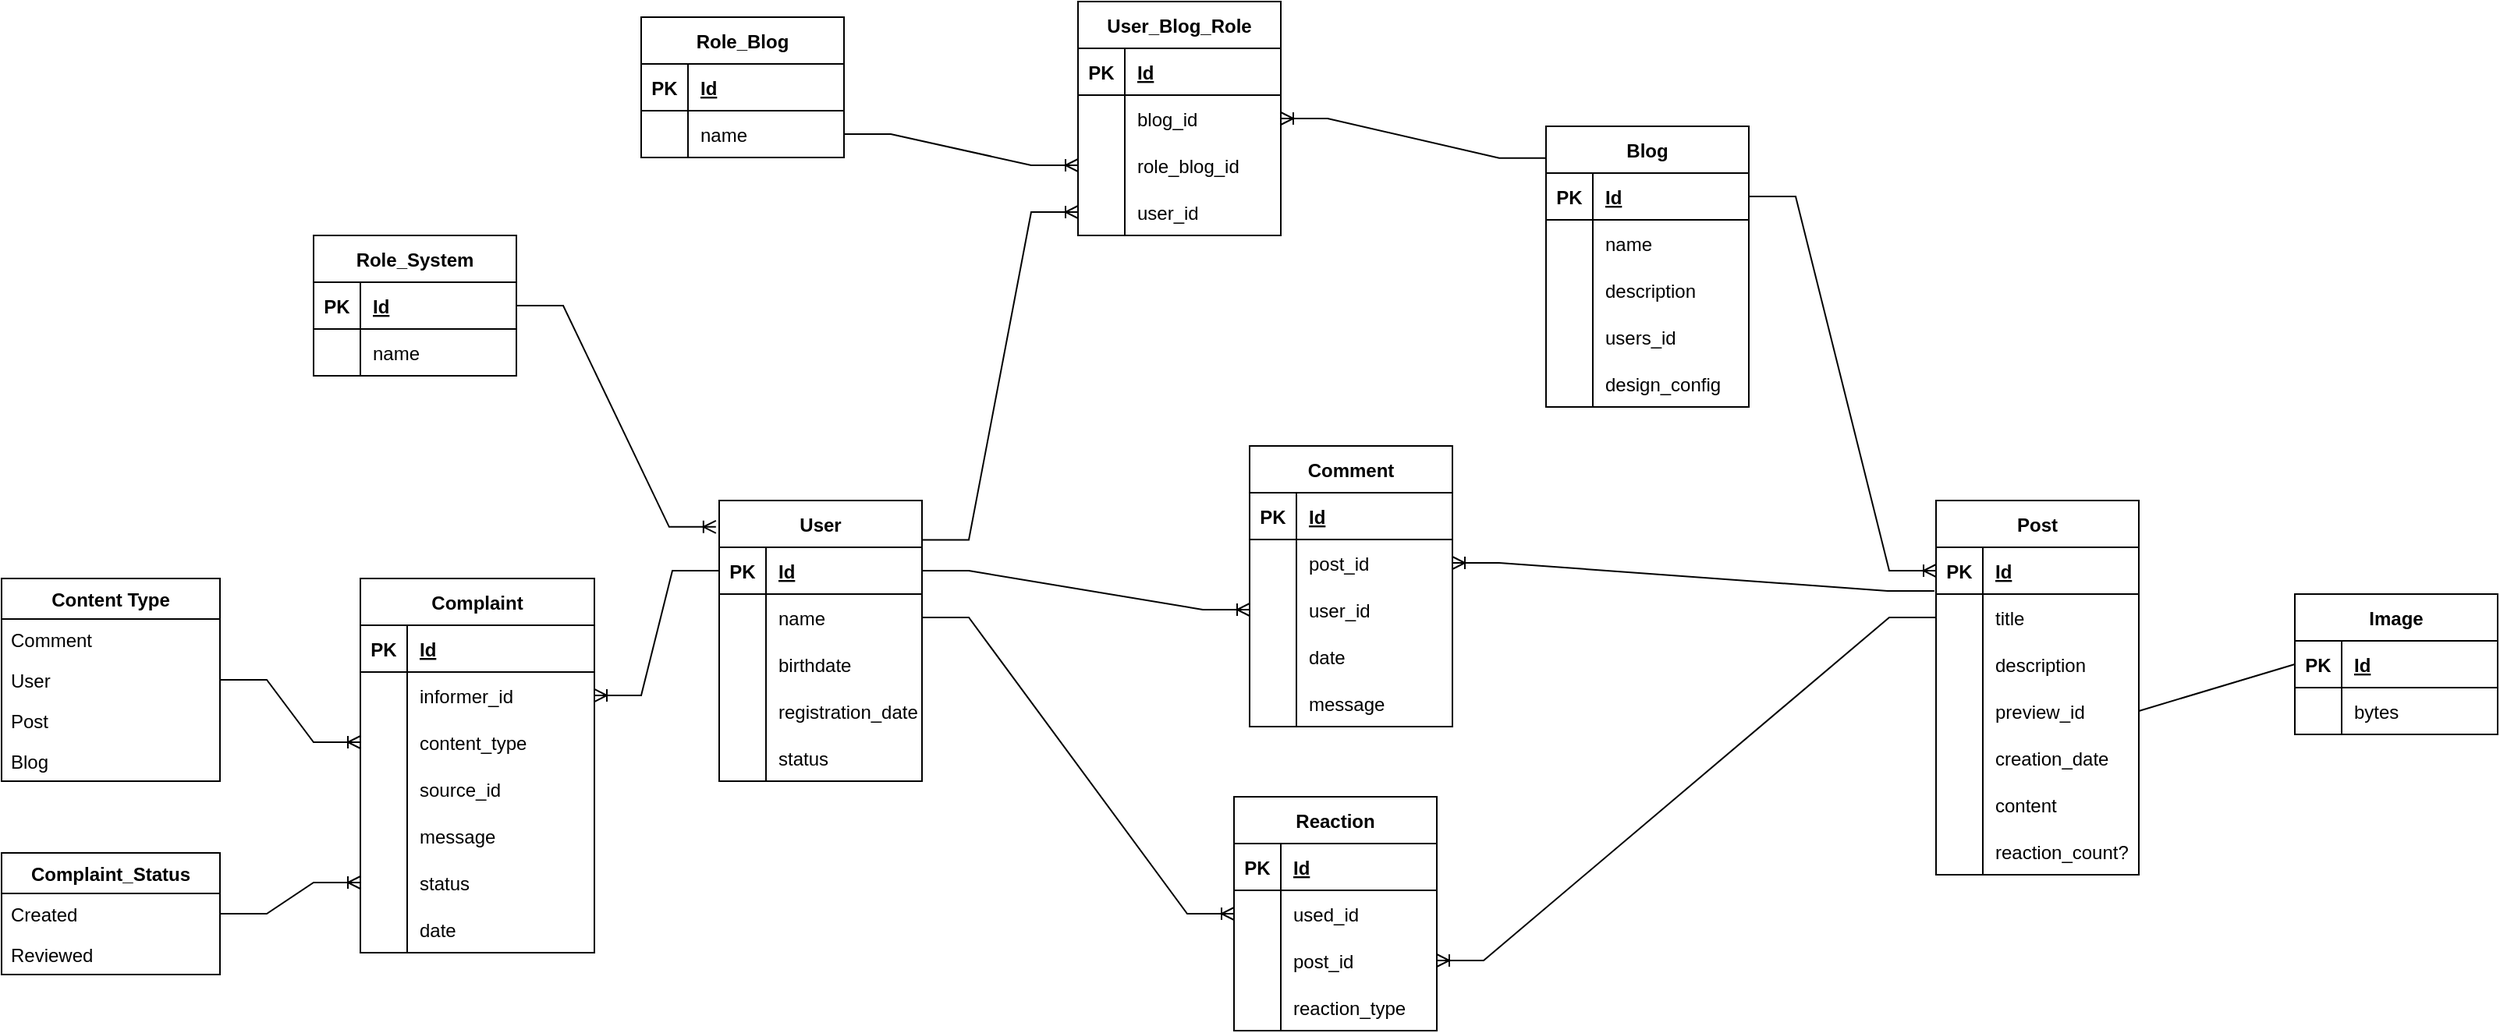 <mxfile version="20.2.3" type="device"><diagram id="PBSx3bcxq0DeOiHldtA-" name="Страница 1"><mxGraphModel dx="3761" dy="865" grid="1" gridSize="10" guides="1" tooltips="1" connect="1" arrows="1" fold="1" page="1" pageScale="1" pageWidth="2339" pageHeight="3300" math="0" shadow="0"><root><mxCell id="0"/><mxCell id="1" parent="0"/><mxCell id="nn2U3XurJmsr7Hf-Hc3l-1" value="User" style="shape=table;startSize=30;container=1;collapsible=1;childLayout=tableLayout;fixedRows=1;rowLines=0;fontStyle=1;align=center;resizeLast=1;" parent="1" vertex="1"><mxGeometry x="-1800" y="1090" width="130" height="180" as="geometry"/></mxCell><mxCell id="nn2U3XurJmsr7Hf-Hc3l-2" value="" style="shape=tableRow;horizontal=0;startSize=0;swimlaneHead=0;swimlaneBody=0;fillColor=none;collapsible=0;dropTarget=0;points=[[0,0.5],[1,0.5]];portConstraint=eastwest;top=0;left=0;right=0;bottom=1;" parent="nn2U3XurJmsr7Hf-Hc3l-1" vertex="1"><mxGeometry y="30" width="130" height="30" as="geometry"/></mxCell><mxCell id="nn2U3XurJmsr7Hf-Hc3l-3" value="PK" style="shape=partialRectangle;connectable=0;fillColor=none;top=0;left=0;bottom=0;right=0;fontStyle=1;overflow=hidden;" parent="nn2U3XurJmsr7Hf-Hc3l-2" vertex="1"><mxGeometry width="30" height="30" as="geometry"><mxRectangle width="30" height="30" as="alternateBounds"/></mxGeometry></mxCell><mxCell id="nn2U3XurJmsr7Hf-Hc3l-4" value="Id" style="shape=partialRectangle;connectable=0;fillColor=none;top=0;left=0;bottom=0;right=0;align=left;spacingLeft=6;fontStyle=5;overflow=hidden;" parent="nn2U3XurJmsr7Hf-Hc3l-2" vertex="1"><mxGeometry x="30" width="100" height="30" as="geometry"><mxRectangle width="100" height="30" as="alternateBounds"/></mxGeometry></mxCell><mxCell id="nn2U3XurJmsr7Hf-Hc3l-5" value="" style="shape=tableRow;horizontal=0;startSize=0;swimlaneHead=0;swimlaneBody=0;fillColor=none;collapsible=0;dropTarget=0;points=[[0,0.5],[1,0.5]];portConstraint=eastwest;top=0;left=0;right=0;bottom=0;" parent="nn2U3XurJmsr7Hf-Hc3l-1" vertex="1"><mxGeometry y="60" width="130" height="30" as="geometry"/></mxCell><mxCell id="nn2U3XurJmsr7Hf-Hc3l-6" value="" style="shape=partialRectangle;connectable=0;fillColor=none;top=0;left=0;bottom=0;right=0;editable=1;overflow=hidden;" parent="nn2U3XurJmsr7Hf-Hc3l-5" vertex="1"><mxGeometry width="30" height="30" as="geometry"><mxRectangle width="30" height="30" as="alternateBounds"/></mxGeometry></mxCell><mxCell id="nn2U3XurJmsr7Hf-Hc3l-7" value="name" style="shape=partialRectangle;connectable=0;fillColor=none;top=0;left=0;bottom=0;right=0;align=left;spacingLeft=6;overflow=hidden;" parent="nn2U3XurJmsr7Hf-Hc3l-5" vertex="1"><mxGeometry x="30" width="100" height="30" as="geometry"><mxRectangle width="100" height="30" as="alternateBounds"/></mxGeometry></mxCell><mxCell id="nn2U3XurJmsr7Hf-Hc3l-8" value="" style="shape=tableRow;horizontal=0;startSize=0;swimlaneHead=0;swimlaneBody=0;fillColor=none;collapsible=0;dropTarget=0;points=[[0,0.5],[1,0.5]];portConstraint=eastwest;top=0;left=0;right=0;bottom=0;" parent="nn2U3XurJmsr7Hf-Hc3l-1" vertex="1"><mxGeometry y="90" width="130" height="30" as="geometry"/></mxCell><mxCell id="nn2U3XurJmsr7Hf-Hc3l-9" value="" style="shape=partialRectangle;connectable=0;fillColor=none;top=0;left=0;bottom=0;right=0;editable=1;overflow=hidden;" parent="nn2U3XurJmsr7Hf-Hc3l-8" vertex="1"><mxGeometry width="30" height="30" as="geometry"><mxRectangle width="30" height="30" as="alternateBounds"/></mxGeometry></mxCell><mxCell id="nn2U3XurJmsr7Hf-Hc3l-10" value="birthdate" style="shape=partialRectangle;connectable=0;fillColor=none;top=0;left=0;bottom=0;right=0;align=left;spacingLeft=6;overflow=hidden;" parent="nn2U3XurJmsr7Hf-Hc3l-8" vertex="1"><mxGeometry x="30" width="100" height="30" as="geometry"><mxRectangle width="100" height="30" as="alternateBounds"/></mxGeometry></mxCell><mxCell id="nn2U3XurJmsr7Hf-Hc3l-11" value="" style="shape=tableRow;horizontal=0;startSize=0;swimlaneHead=0;swimlaneBody=0;fillColor=none;collapsible=0;dropTarget=0;points=[[0,0.5],[1,0.5]];portConstraint=eastwest;top=0;left=0;right=0;bottom=0;" parent="nn2U3XurJmsr7Hf-Hc3l-1" vertex="1"><mxGeometry y="120" width="130" height="30" as="geometry"/></mxCell><mxCell id="nn2U3XurJmsr7Hf-Hc3l-12" value="" style="shape=partialRectangle;connectable=0;fillColor=none;top=0;left=0;bottom=0;right=0;editable=1;overflow=hidden;" parent="nn2U3XurJmsr7Hf-Hc3l-11" vertex="1"><mxGeometry width="30" height="30" as="geometry"><mxRectangle width="30" height="30" as="alternateBounds"/></mxGeometry></mxCell><mxCell id="nn2U3XurJmsr7Hf-Hc3l-13" value="registration_date" style="shape=partialRectangle;connectable=0;fillColor=none;top=0;left=0;bottom=0;right=0;align=left;spacingLeft=6;overflow=hidden;" parent="nn2U3XurJmsr7Hf-Hc3l-11" vertex="1"><mxGeometry x="30" width="100" height="30" as="geometry"><mxRectangle width="100" height="30" as="alternateBounds"/></mxGeometry></mxCell><mxCell id="UlnTRuN-BM0P3e7jo_ki-1" value="" style="shape=tableRow;horizontal=0;startSize=0;swimlaneHead=0;swimlaneBody=0;fillColor=none;collapsible=0;dropTarget=0;points=[[0,0.5],[1,0.5]];portConstraint=eastwest;top=0;left=0;right=0;bottom=0;" vertex="1" parent="nn2U3XurJmsr7Hf-Hc3l-1"><mxGeometry y="150" width="130" height="30" as="geometry"/></mxCell><mxCell id="UlnTRuN-BM0P3e7jo_ki-2" value="" style="shape=partialRectangle;connectable=0;fillColor=none;top=0;left=0;bottom=0;right=0;editable=1;overflow=hidden;" vertex="1" parent="UlnTRuN-BM0P3e7jo_ki-1"><mxGeometry width="30" height="30" as="geometry"><mxRectangle width="30" height="30" as="alternateBounds"/></mxGeometry></mxCell><mxCell id="UlnTRuN-BM0P3e7jo_ki-3" value="status" style="shape=partialRectangle;connectable=0;fillColor=none;top=0;left=0;bottom=0;right=0;align=left;spacingLeft=6;overflow=hidden;" vertex="1" parent="UlnTRuN-BM0P3e7jo_ki-1"><mxGeometry x="30" width="100" height="30" as="geometry"><mxRectangle width="100" height="30" as="alternateBounds"/></mxGeometry></mxCell><mxCell id="nn2U3XurJmsr7Hf-Hc3l-14" value="Blog" style="shape=table;startSize=30;container=1;collapsible=1;childLayout=tableLayout;fixedRows=1;rowLines=0;fontStyle=1;align=center;resizeLast=1;" parent="1" vertex="1"><mxGeometry x="-1270" y="850" width="130" height="180" as="geometry"/></mxCell><mxCell id="nn2U3XurJmsr7Hf-Hc3l-15" value="" style="shape=tableRow;horizontal=0;startSize=0;swimlaneHead=0;swimlaneBody=0;fillColor=none;collapsible=0;dropTarget=0;points=[[0,0.5],[1,0.5]];portConstraint=eastwest;top=0;left=0;right=0;bottom=1;" parent="nn2U3XurJmsr7Hf-Hc3l-14" vertex="1"><mxGeometry y="30" width="130" height="30" as="geometry"/></mxCell><mxCell id="nn2U3XurJmsr7Hf-Hc3l-16" value="PK" style="shape=partialRectangle;connectable=0;fillColor=none;top=0;left=0;bottom=0;right=0;fontStyle=1;overflow=hidden;" parent="nn2U3XurJmsr7Hf-Hc3l-15" vertex="1"><mxGeometry width="30" height="30" as="geometry"><mxRectangle width="30" height="30" as="alternateBounds"/></mxGeometry></mxCell><mxCell id="nn2U3XurJmsr7Hf-Hc3l-17" value="Id" style="shape=partialRectangle;connectable=0;fillColor=none;top=0;left=0;bottom=0;right=0;align=left;spacingLeft=6;fontStyle=5;overflow=hidden;" parent="nn2U3XurJmsr7Hf-Hc3l-15" vertex="1"><mxGeometry x="30" width="100" height="30" as="geometry"><mxRectangle width="100" height="30" as="alternateBounds"/></mxGeometry></mxCell><mxCell id="nn2U3XurJmsr7Hf-Hc3l-18" value="" style="shape=tableRow;horizontal=0;startSize=0;swimlaneHead=0;swimlaneBody=0;fillColor=none;collapsible=0;dropTarget=0;points=[[0,0.5],[1,0.5]];portConstraint=eastwest;top=0;left=0;right=0;bottom=0;" parent="nn2U3XurJmsr7Hf-Hc3l-14" vertex="1"><mxGeometry y="60" width="130" height="30" as="geometry"/></mxCell><mxCell id="nn2U3XurJmsr7Hf-Hc3l-19" value="" style="shape=partialRectangle;connectable=0;fillColor=none;top=0;left=0;bottom=0;right=0;editable=1;overflow=hidden;" parent="nn2U3XurJmsr7Hf-Hc3l-18" vertex="1"><mxGeometry width="30" height="30" as="geometry"><mxRectangle width="30" height="30" as="alternateBounds"/></mxGeometry></mxCell><mxCell id="nn2U3XurJmsr7Hf-Hc3l-20" value="name" style="shape=partialRectangle;connectable=0;fillColor=none;top=0;left=0;bottom=0;right=0;align=left;spacingLeft=6;overflow=hidden;" parent="nn2U3XurJmsr7Hf-Hc3l-18" vertex="1"><mxGeometry x="30" width="100" height="30" as="geometry"><mxRectangle width="100" height="30" as="alternateBounds"/></mxGeometry></mxCell><mxCell id="UlnTRuN-BM0P3e7jo_ki-4" value="" style="shape=tableRow;horizontal=0;startSize=0;swimlaneHead=0;swimlaneBody=0;fillColor=none;collapsible=0;dropTarget=0;points=[[0,0.5],[1,0.5]];portConstraint=eastwest;top=0;left=0;right=0;bottom=0;" vertex="1" parent="nn2U3XurJmsr7Hf-Hc3l-14"><mxGeometry y="90" width="130" height="30" as="geometry"/></mxCell><mxCell id="UlnTRuN-BM0P3e7jo_ki-5" value="" style="shape=partialRectangle;connectable=0;fillColor=none;top=0;left=0;bottom=0;right=0;editable=1;overflow=hidden;" vertex="1" parent="UlnTRuN-BM0P3e7jo_ki-4"><mxGeometry width="30" height="30" as="geometry"><mxRectangle width="30" height="30" as="alternateBounds"/></mxGeometry></mxCell><mxCell id="UlnTRuN-BM0P3e7jo_ki-6" value="description" style="shape=partialRectangle;connectable=0;fillColor=none;top=0;left=0;bottom=0;right=0;align=left;spacingLeft=6;overflow=hidden;" vertex="1" parent="UlnTRuN-BM0P3e7jo_ki-4"><mxGeometry x="30" width="100" height="30" as="geometry"><mxRectangle width="100" height="30" as="alternateBounds"/></mxGeometry></mxCell><mxCell id="nn2U3XurJmsr7Hf-Hc3l-21" value="" style="shape=tableRow;horizontal=0;startSize=0;swimlaneHead=0;swimlaneBody=0;fillColor=none;collapsible=0;dropTarget=0;points=[[0,0.5],[1,0.5]];portConstraint=eastwest;top=0;left=0;right=0;bottom=0;" parent="nn2U3XurJmsr7Hf-Hc3l-14" vertex="1"><mxGeometry y="120" width="130" height="30" as="geometry"/></mxCell><mxCell id="nn2U3XurJmsr7Hf-Hc3l-22" value="" style="shape=partialRectangle;connectable=0;fillColor=none;top=0;left=0;bottom=0;right=0;editable=1;overflow=hidden;" parent="nn2U3XurJmsr7Hf-Hc3l-21" vertex="1"><mxGeometry width="30" height="30" as="geometry"><mxRectangle width="30" height="30" as="alternateBounds"/></mxGeometry></mxCell><mxCell id="nn2U3XurJmsr7Hf-Hc3l-23" value="users_id" style="shape=partialRectangle;connectable=0;fillColor=none;top=0;left=0;bottom=0;right=0;align=left;spacingLeft=6;overflow=hidden;" parent="nn2U3XurJmsr7Hf-Hc3l-21" vertex="1"><mxGeometry x="30" width="100" height="30" as="geometry"><mxRectangle width="100" height="30" as="alternateBounds"/></mxGeometry></mxCell><mxCell id="I1wc-CpFUtYkTvnZinC4-42" value="" style="shape=tableRow;horizontal=0;startSize=0;swimlaneHead=0;swimlaneBody=0;fillColor=none;collapsible=0;dropTarget=0;points=[[0,0.5],[1,0.5]];portConstraint=eastwest;top=0;left=0;right=0;bottom=0;" parent="nn2U3XurJmsr7Hf-Hc3l-14" vertex="1"><mxGeometry y="150" width="130" height="30" as="geometry"/></mxCell><mxCell id="I1wc-CpFUtYkTvnZinC4-43" value="" style="shape=partialRectangle;connectable=0;fillColor=none;top=0;left=0;bottom=0;right=0;editable=1;overflow=hidden;" parent="I1wc-CpFUtYkTvnZinC4-42" vertex="1"><mxGeometry width="30" height="30" as="geometry"><mxRectangle width="30" height="30" as="alternateBounds"/></mxGeometry></mxCell><mxCell id="I1wc-CpFUtYkTvnZinC4-44" value="design_config" style="shape=partialRectangle;connectable=0;fillColor=none;top=0;left=0;bottom=0;right=0;align=left;spacingLeft=6;overflow=hidden;" parent="I1wc-CpFUtYkTvnZinC4-42" vertex="1"><mxGeometry x="30" width="100" height="30" as="geometry"><mxRectangle width="100" height="30" as="alternateBounds"/></mxGeometry></mxCell><mxCell id="nn2U3XurJmsr7Hf-Hc3l-24" value="Post" style="shape=table;startSize=30;container=1;collapsible=1;childLayout=tableLayout;fixedRows=1;rowLines=0;fontStyle=1;align=center;resizeLast=1;" parent="1" vertex="1"><mxGeometry x="-1020" y="1090" width="130" height="240" as="geometry"/></mxCell><mxCell id="nn2U3XurJmsr7Hf-Hc3l-25" value="" style="shape=tableRow;horizontal=0;startSize=0;swimlaneHead=0;swimlaneBody=0;fillColor=none;collapsible=0;dropTarget=0;points=[[0,0.5],[1,0.5]];portConstraint=eastwest;top=0;left=0;right=0;bottom=1;" parent="nn2U3XurJmsr7Hf-Hc3l-24" vertex="1"><mxGeometry y="30" width="130" height="30" as="geometry"/></mxCell><mxCell id="nn2U3XurJmsr7Hf-Hc3l-26" value="PK" style="shape=partialRectangle;connectable=0;fillColor=none;top=0;left=0;bottom=0;right=0;fontStyle=1;overflow=hidden;" parent="nn2U3XurJmsr7Hf-Hc3l-25" vertex="1"><mxGeometry width="30" height="30" as="geometry"><mxRectangle width="30" height="30" as="alternateBounds"/></mxGeometry></mxCell><mxCell id="nn2U3XurJmsr7Hf-Hc3l-27" value="Id" style="shape=partialRectangle;connectable=0;fillColor=none;top=0;left=0;bottom=0;right=0;align=left;spacingLeft=6;fontStyle=5;overflow=hidden;" parent="nn2U3XurJmsr7Hf-Hc3l-25" vertex="1"><mxGeometry x="30" width="100" height="30" as="geometry"><mxRectangle width="100" height="30" as="alternateBounds"/></mxGeometry></mxCell><mxCell id="nn2U3XurJmsr7Hf-Hc3l-28" value="" style="shape=tableRow;horizontal=0;startSize=0;swimlaneHead=0;swimlaneBody=0;fillColor=none;collapsible=0;dropTarget=0;points=[[0,0.5],[1,0.5]];portConstraint=eastwest;top=0;left=0;right=0;bottom=0;" parent="nn2U3XurJmsr7Hf-Hc3l-24" vertex="1"><mxGeometry y="60" width="130" height="30" as="geometry"/></mxCell><mxCell id="nn2U3XurJmsr7Hf-Hc3l-29" value="" style="shape=partialRectangle;connectable=0;fillColor=none;top=0;left=0;bottom=0;right=0;editable=1;overflow=hidden;" parent="nn2U3XurJmsr7Hf-Hc3l-28" vertex="1"><mxGeometry width="30" height="30" as="geometry"><mxRectangle width="30" height="30" as="alternateBounds"/></mxGeometry></mxCell><mxCell id="nn2U3XurJmsr7Hf-Hc3l-30" value="title" style="shape=partialRectangle;connectable=0;fillColor=none;top=0;left=0;bottom=0;right=0;align=left;spacingLeft=6;overflow=hidden;" parent="nn2U3XurJmsr7Hf-Hc3l-28" vertex="1"><mxGeometry x="30" width="100" height="30" as="geometry"><mxRectangle width="100" height="30" as="alternateBounds"/></mxGeometry></mxCell><mxCell id="I1wc-CpFUtYkTvnZinC4-4" value="" style="shape=tableRow;horizontal=0;startSize=0;swimlaneHead=0;swimlaneBody=0;fillColor=none;collapsible=0;dropTarget=0;points=[[0,0.5],[1,0.5]];portConstraint=eastwest;top=0;left=0;right=0;bottom=0;" parent="nn2U3XurJmsr7Hf-Hc3l-24" vertex="1"><mxGeometry y="90" width="130" height="30" as="geometry"/></mxCell><mxCell id="I1wc-CpFUtYkTvnZinC4-5" value="" style="shape=partialRectangle;connectable=0;fillColor=none;top=0;left=0;bottom=0;right=0;editable=1;overflow=hidden;" parent="I1wc-CpFUtYkTvnZinC4-4" vertex="1"><mxGeometry width="30" height="30" as="geometry"><mxRectangle width="30" height="30" as="alternateBounds"/></mxGeometry></mxCell><mxCell id="I1wc-CpFUtYkTvnZinC4-6" value="description" style="shape=partialRectangle;connectable=0;fillColor=none;top=0;left=0;bottom=0;right=0;align=left;spacingLeft=6;overflow=hidden;" parent="I1wc-CpFUtYkTvnZinC4-4" vertex="1"><mxGeometry x="30" width="100" height="30" as="geometry"><mxRectangle width="100" height="30" as="alternateBounds"/></mxGeometry></mxCell><mxCell id="I1wc-CpFUtYkTvnZinC4-7" value="" style="shape=tableRow;horizontal=0;startSize=0;swimlaneHead=0;swimlaneBody=0;fillColor=none;collapsible=0;dropTarget=0;points=[[0,0.5],[1,0.5]];portConstraint=eastwest;top=0;left=0;right=0;bottom=0;" parent="nn2U3XurJmsr7Hf-Hc3l-24" vertex="1"><mxGeometry y="120" width="130" height="30" as="geometry"/></mxCell><mxCell id="I1wc-CpFUtYkTvnZinC4-8" value="" style="shape=partialRectangle;connectable=0;fillColor=none;top=0;left=0;bottom=0;right=0;editable=1;overflow=hidden;" parent="I1wc-CpFUtYkTvnZinC4-7" vertex="1"><mxGeometry width="30" height="30" as="geometry"><mxRectangle width="30" height="30" as="alternateBounds"/></mxGeometry></mxCell><mxCell id="I1wc-CpFUtYkTvnZinC4-9" value="preview_id" style="shape=partialRectangle;connectable=0;fillColor=none;top=0;left=0;bottom=0;right=0;align=left;spacingLeft=6;overflow=hidden;" parent="I1wc-CpFUtYkTvnZinC4-7" vertex="1"><mxGeometry x="30" width="100" height="30" as="geometry"><mxRectangle width="100" height="30" as="alternateBounds"/></mxGeometry></mxCell><mxCell id="nn2U3XurJmsr7Hf-Hc3l-31" value="" style="shape=tableRow;horizontal=0;startSize=0;swimlaneHead=0;swimlaneBody=0;fillColor=none;collapsible=0;dropTarget=0;points=[[0,0.5],[1,0.5]];portConstraint=eastwest;top=0;left=0;right=0;bottom=0;" parent="nn2U3XurJmsr7Hf-Hc3l-24" vertex="1"><mxGeometry y="150" width="130" height="30" as="geometry"/></mxCell><mxCell id="nn2U3XurJmsr7Hf-Hc3l-32" value="" style="shape=partialRectangle;connectable=0;fillColor=none;top=0;left=0;bottom=0;right=0;editable=1;overflow=hidden;" parent="nn2U3XurJmsr7Hf-Hc3l-31" vertex="1"><mxGeometry width="30" height="30" as="geometry"><mxRectangle width="30" height="30" as="alternateBounds"/></mxGeometry></mxCell><mxCell id="nn2U3XurJmsr7Hf-Hc3l-33" value="creation_date" style="shape=partialRectangle;connectable=0;fillColor=none;top=0;left=0;bottom=0;right=0;align=left;spacingLeft=6;overflow=hidden;" parent="nn2U3XurJmsr7Hf-Hc3l-31" vertex="1"><mxGeometry x="30" width="100" height="30" as="geometry"><mxRectangle width="100" height="30" as="alternateBounds"/></mxGeometry></mxCell><mxCell id="PLRghKu66BbH6X1O81k9-54" value="" style="shape=tableRow;horizontal=0;startSize=0;swimlaneHead=0;swimlaneBody=0;fillColor=none;collapsible=0;dropTarget=0;points=[[0,0.5],[1,0.5]];portConstraint=eastwest;top=0;left=0;right=0;bottom=0;" parent="nn2U3XurJmsr7Hf-Hc3l-24" vertex="1"><mxGeometry y="180" width="130" height="30" as="geometry"/></mxCell><mxCell id="PLRghKu66BbH6X1O81k9-55" value="" style="shape=partialRectangle;connectable=0;fillColor=none;top=0;left=0;bottom=0;right=0;editable=1;overflow=hidden;" parent="PLRghKu66BbH6X1O81k9-54" vertex="1"><mxGeometry width="30" height="30" as="geometry"><mxRectangle width="30" height="30" as="alternateBounds"/></mxGeometry></mxCell><mxCell id="PLRghKu66BbH6X1O81k9-56" value="content" style="shape=partialRectangle;connectable=0;fillColor=none;top=0;left=0;bottom=0;right=0;align=left;spacingLeft=6;overflow=hidden;" parent="PLRghKu66BbH6X1O81k9-54" vertex="1"><mxGeometry x="30" width="100" height="30" as="geometry"><mxRectangle width="100" height="30" as="alternateBounds"/></mxGeometry></mxCell><mxCell id="nn2U3XurJmsr7Hf-Hc3l-34" value="" style="shape=tableRow;horizontal=0;startSize=0;swimlaneHead=0;swimlaneBody=0;fillColor=none;collapsible=0;dropTarget=0;points=[[0,0.5],[1,0.5]];portConstraint=eastwest;top=0;left=0;right=0;bottom=0;" parent="nn2U3XurJmsr7Hf-Hc3l-24" vertex="1"><mxGeometry y="210" width="130" height="30" as="geometry"/></mxCell><mxCell id="nn2U3XurJmsr7Hf-Hc3l-35" value="" style="shape=partialRectangle;connectable=0;fillColor=none;top=0;left=0;bottom=0;right=0;editable=1;overflow=hidden;" parent="nn2U3XurJmsr7Hf-Hc3l-34" vertex="1"><mxGeometry width="30" height="30" as="geometry"><mxRectangle width="30" height="30" as="alternateBounds"/></mxGeometry></mxCell><mxCell id="nn2U3XurJmsr7Hf-Hc3l-36" value="reaction_count?" style="shape=partialRectangle;connectable=0;fillColor=none;top=0;left=0;bottom=0;right=0;align=left;spacingLeft=6;overflow=hidden;" parent="nn2U3XurJmsr7Hf-Hc3l-34" vertex="1"><mxGeometry x="30" width="100" height="30" as="geometry"><mxRectangle width="100" height="30" as="alternateBounds"/></mxGeometry></mxCell><mxCell id="nn2U3XurJmsr7Hf-Hc3l-38" value="" style="edgeStyle=entityRelationEdgeStyle;fontSize=12;html=1;endArrow=ERoneToMany;rounded=0;exitX=1;exitY=0.5;exitDx=0;exitDy=0;entryX=0;entryY=0.5;entryDx=0;entryDy=0;" parent="1" source="nn2U3XurJmsr7Hf-Hc3l-15" target="nn2U3XurJmsr7Hf-Hc3l-25" edge="1"><mxGeometry width="100" height="100" relative="1" as="geometry"><mxPoint x="-1510" y="1400" as="sourcePoint"/><mxPoint x="-1410" y="1300" as="targetPoint"/></mxGeometry></mxCell><mxCell id="nn2U3XurJmsr7Hf-Hc3l-39" value="Role_System" style="shape=table;startSize=30;container=1;collapsible=1;childLayout=tableLayout;fixedRows=1;rowLines=0;fontStyle=1;align=center;resizeLast=1;" parent="1" vertex="1"><mxGeometry x="-2060" y="920" width="130" height="90" as="geometry"/></mxCell><mxCell id="nn2U3XurJmsr7Hf-Hc3l-40" value="" style="shape=tableRow;horizontal=0;startSize=0;swimlaneHead=0;swimlaneBody=0;fillColor=none;collapsible=0;dropTarget=0;points=[[0,0.5],[1,0.5]];portConstraint=eastwest;top=0;left=0;right=0;bottom=1;" parent="nn2U3XurJmsr7Hf-Hc3l-39" vertex="1"><mxGeometry y="30" width="130" height="30" as="geometry"/></mxCell><mxCell id="nn2U3XurJmsr7Hf-Hc3l-41" value="PK" style="shape=partialRectangle;connectable=0;fillColor=none;top=0;left=0;bottom=0;right=0;fontStyle=1;overflow=hidden;" parent="nn2U3XurJmsr7Hf-Hc3l-40" vertex="1"><mxGeometry width="30" height="30" as="geometry"><mxRectangle width="30" height="30" as="alternateBounds"/></mxGeometry></mxCell><mxCell id="nn2U3XurJmsr7Hf-Hc3l-42" value="Id" style="shape=partialRectangle;connectable=0;fillColor=none;top=0;left=0;bottom=0;right=0;align=left;spacingLeft=6;fontStyle=5;overflow=hidden;" parent="nn2U3XurJmsr7Hf-Hc3l-40" vertex="1"><mxGeometry x="30" width="100" height="30" as="geometry"><mxRectangle width="100" height="30" as="alternateBounds"/></mxGeometry></mxCell><mxCell id="nn2U3XurJmsr7Hf-Hc3l-43" value="" style="shape=tableRow;horizontal=0;startSize=0;swimlaneHead=0;swimlaneBody=0;fillColor=none;collapsible=0;dropTarget=0;points=[[0,0.5],[1,0.5]];portConstraint=eastwest;top=0;left=0;right=0;bottom=0;" parent="nn2U3XurJmsr7Hf-Hc3l-39" vertex="1"><mxGeometry y="60" width="130" height="30" as="geometry"/></mxCell><mxCell id="nn2U3XurJmsr7Hf-Hc3l-44" value="" style="shape=partialRectangle;connectable=0;fillColor=none;top=0;left=0;bottom=0;right=0;editable=1;overflow=hidden;" parent="nn2U3XurJmsr7Hf-Hc3l-43" vertex="1"><mxGeometry width="30" height="30" as="geometry"><mxRectangle width="30" height="30" as="alternateBounds"/></mxGeometry></mxCell><mxCell id="nn2U3XurJmsr7Hf-Hc3l-45" value="name" style="shape=partialRectangle;connectable=0;fillColor=none;top=0;left=0;bottom=0;right=0;align=left;spacingLeft=6;overflow=hidden;" parent="nn2U3XurJmsr7Hf-Hc3l-43" vertex="1"><mxGeometry x="30" width="100" height="30" as="geometry"><mxRectangle width="100" height="30" as="alternateBounds"/></mxGeometry></mxCell><mxCell id="nn2U3XurJmsr7Hf-Hc3l-46" value="Role_Blog" style="shape=table;startSize=30;container=1;collapsible=1;childLayout=tableLayout;fixedRows=1;rowLines=0;fontStyle=1;align=center;resizeLast=1;" parent="1" vertex="1"><mxGeometry x="-1850" y="780" width="130" height="90" as="geometry"/></mxCell><mxCell id="nn2U3XurJmsr7Hf-Hc3l-47" value="" style="shape=tableRow;horizontal=0;startSize=0;swimlaneHead=0;swimlaneBody=0;fillColor=none;collapsible=0;dropTarget=0;points=[[0,0.5],[1,0.5]];portConstraint=eastwest;top=0;left=0;right=0;bottom=1;" parent="nn2U3XurJmsr7Hf-Hc3l-46" vertex="1"><mxGeometry y="30" width="130" height="30" as="geometry"/></mxCell><mxCell id="nn2U3XurJmsr7Hf-Hc3l-48" value="PK" style="shape=partialRectangle;connectable=0;fillColor=none;top=0;left=0;bottom=0;right=0;fontStyle=1;overflow=hidden;" parent="nn2U3XurJmsr7Hf-Hc3l-47" vertex="1"><mxGeometry width="30" height="30" as="geometry"><mxRectangle width="30" height="30" as="alternateBounds"/></mxGeometry></mxCell><mxCell id="nn2U3XurJmsr7Hf-Hc3l-49" value="Id" style="shape=partialRectangle;connectable=0;fillColor=none;top=0;left=0;bottom=0;right=0;align=left;spacingLeft=6;fontStyle=5;overflow=hidden;" parent="nn2U3XurJmsr7Hf-Hc3l-47" vertex="1"><mxGeometry x="30" width="100" height="30" as="geometry"><mxRectangle width="100" height="30" as="alternateBounds"/></mxGeometry></mxCell><mxCell id="nn2U3XurJmsr7Hf-Hc3l-50" value="" style="shape=tableRow;horizontal=0;startSize=0;swimlaneHead=0;swimlaneBody=0;fillColor=none;collapsible=0;dropTarget=0;points=[[0,0.5],[1,0.5]];portConstraint=eastwest;top=0;left=0;right=0;bottom=0;" parent="nn2U3XurJmsr7Hf-Hc3l-46" vertex="1"><mxGeometry y="60" width="130" height="30" as="geometry"/></mxCell><mxCell id="nn2U3XurJmsr7Hf-Hc3l-51" value="" style="shape=partialRectangle;connectable=0;fillColor=none;top=0;left=0;bottom=0;right=0;editable=1;overflow=hidden;" parent="nn2U3XurJmsr7Hf-Hc3l-50" vertex="1"><mxGeometry width="30" height="30" as="geometry"><mxRectangle width="30" height="30" as="alternateBounds"/></mxGeometry></mxCell><mxCell id="nn2U3XurJmsr7Hf-Hc3l-52" value="name" style="shape=partialRectangle;connectable=0;fillColor=none;top=0;left=0;bottom=0;right=0;align=left;spacingLeft=6;overflow=hidden;" parent="nn2U3XurJmsr7Hf-Hc3l-50" vertex="1"><mxGeometry x="30" width="100" height="30" as="geometry"><mxRectangle width="100" height="30" as="alternateBounds"/></mxGeometry></mxCell><mxCell id="nn2U3XurJmsr7Hf-Hc3l-53" value="" style="edgeStyle=entityRelationEdgeStyle;fontSize=12;html=1;endArrow=ERoneToMany;rounded=0;exitX=1;exitY=0.5;exitDx=0;exitDy=0;entryX=-0.016;entryY=0.094;entryDx=0;entryDy=0;entryPerimeter=0;" parent="1" source="nn2U3XurJmsr7Hf-Hc3l-40" target="nn2U3XurJmsr7Hf-Hc3l-1" edge="1"><mxGeometry width="100" height="100" relative="1" as="geometry"><mxPoint x="-1970" y="1263.5" as="sourcePoint"/><mxPoint x="-1890" y="1392.5" as="targetPoint"/></mxGeometry></mxCell><mxCell id="nn2U3XurJmsr7Hf-Hc3l-54" value="User_Blog_Role" style="shape=table;startSize=30;container=1;collapsible=1;childLayout=tableLayout;fixedRows=1;rowLines=0;fontStyle=1;align=center;resizeLast=1;" parent="1" vertex="1"><mxGeometry x="-1570" y="770" width="130" height="150" as="geometry"/></mxCell><mxCell id="nn2U3XurJmsr7Hf-Hc3l-55" value="" style="shape=tableRow;horizontal=0;startSize=0;swimlaneHead=0;swimlaneBody=0;fillColor=none;collapsible=0;dropTarget=0;points=[[0,0.5],[1,0.5]];portConstraint=eastwest;top=0;left=0;right=0;bottom=1;" parent="nn2U3XurJmsr7Hf-Hc3l-54" vertex="1"><mxGeometry y="30" width="130" height="30" as="geometry"/></mxCell><mxCell id="nn2U3XurJmsr7Hf-Hc3l-56" value="PK" style="shape=partialRectangle;connectable=0;fillColor=none;top=0;left=0;bottom=0;right=0;fontStyle=1;overflow=hidden;" parent="nn2U3XurJmsr7Hf-Hc3l-55" vertex="1"><mxGeometry width="30" height="30" as="geometry"><mxRectangle width="30" height="30" as="alternateBounds"/></mxGeometry></mxCell><mxCell id="nn2U3XurJmsr7Hf-Hc3l-57" value="Id" style="shape=partialRectangle;connectable=0;fillColor=none;top=0;left=0;bottom=0;right=0;align=left;spacingLeft=6;fontStyle=5;overflow=hidden;" parent="nn2U3XurJmsr7Hf-Hc3l-55" vertex="1"><mxGeometry x="30" width="100" height="30" as="geometry"><mxRectangle width="100" height="30" as="alternateBounds"/></mxGeometry></mxCell><mxCell id="nn2U3XurJmsr7Hf-Hc3l-58" value="" style="shape=tableRow;horizontal=0;startSize=0;swimlaneHead=0;swimlaneBody=0;fillColor=none;collapsible=0;dropTarget=0;points=[[0,0.5],[1,0.5]];portConstraint=eastwest;top=0;left=0;right=0;bottom=0;" parent="nn2U3XurJmsr7Hf-Hc3l-54" vertex="1"><mxGeometry y="60" width="130" height="30" as="geometry"/></mxCell><mxCell id="nn2U3XurJmsr7Hf-Hc3l-59" value="" style="shape=partialRectangle;connectable=0;fillColor=none;top=0;left=0;bottom=0;right=0;editable=1;overflow=hidden;" parent="nn2U3XurJmsr7Hf-Hc3l-58" vertex="1"><mxGeometry width="30" height="30" as="geometry"><mxRectangle width="30" height="30" as="alternateBounds"/></mxGeometry></mxCell><mxCell id="nn2U3XurJmsr7Hf-Hc3l-60" value="blog_id" style="shape=partialRectangle;connectable=0;fillColor=none;top=0;left=0;bottom=0;right=0;align=left;spacingLeft=6;overflow=hidden;" parent="nn2U3XurJmsr7Hf-Hc3l-58" vertex="1"><mxGeometry x="30" width="100" height="30" as="geometry"><mxRectangle width="100" height="30" as="alternateBounds"/></mxGeometry></mxCell><mxCell id="nn2U3XurJmsr7Hf-Hc3l-61" value="" style="shape=tableRow;horizontal=0;startSize=0;swimlaneHead=0;swimlaneBody=0;fillColor=none;collapsible=0;dropTarget=0;points=[[0,0.5],[1,0.5]];portConstraint=eastwest;top=0;left=0;right=0;bottom=0;" parent="nn2U3XurJmsr7Hf-Hc3l-54" vertex="1"><mxGeometry y="90" width="130" height="30" as="geometry"/></mxCell><mxCell id="nn2U3XurJmsr7Hf-Hc3l-62" value="" style="shape=partialRectangle;connectable=0;fillColor=none;top=0;left=0;bottom=0;right=0;editable=1;overflow=hidden;" parent="nn2U3XurJmsr7Hf-Hc3l-61" vertex="1"><mxGeometry width="30" height="30" as="geometry"><mxRectangle width="30" height="30" as="alternateBounds"/></mxGeometry></mxCell><mxCell id="nn2U3XurJmsr7Hf-Hc3l-63" value="role_blog_id" style="shape=partialRectangle;connectable=0;fillColor=none;top=0;left=0;bottom=0;right=0;align=left;spacingLeft=6;overflow=hidden;" parent="nn2U3XurJmsr7Hf-Hc3l-61" vertex="1"><mxGeometry x="30" width="100" height="30" as="geometry"><mxRectangle width="100" height="30" as="alternateBounds"/></mxGeometry></mxCell><mxCell id="nn2U3XurJmsr7Hf-Hc3l-64" value="" style="shape=tableRow;horizontal=0;startSize=0;swimlaneHead=0;swimlaneBody=0;fillColor=none;collapsible=0;dropTarget=0;points=[[0,0.5],[1,0.5]];portConstraint=eastwest;top=0;left=0;right=0;bottom=0;" parent="nn2U3XurJmsr7Hf-Hc3l-54" vertex="1"><mxGeometry y="120" width="130" height="30" as="geometry"/></mxCell><mxCell id="nn2U3XurJmsr7Hf-Hc3l-65" value="" style="shape=partialRectangle;connectable=0;fillColor=none;top=0;left=0;bottom=0;right=0;editable=1;overflow=hidden;" parent="nn2U3XurJmsr7Hf-Hc3l-64" vertex="1"><mxGeometry width="30" height="30" as="geometry"><mxRectangle width="30" height="30" as="alternateBounds"/></mxGeometry></mxCell><mxCell id="nn2U3XurJmsr7Hf-Hc3l-66" value="user_id" style="shape=partialRectangle;connectable=0;fillColor=none;top=0;left=0;bottom=0;right=0;align=left;spacingLeft=6;overflow=hidden;" parent="nn2U3XurJmsr7Hf-Hc3l-64" vertex="1"><mxGeometry x="30" width="100" height="30" as="geometry"><mxRectangle width="100" height="30" as="alternateBounds"/></mxGeometry></mxCell><mxCell id="nn2U3XurJmsr7Hf-Hc3l-67" value="" style="edgeStyle=entityRelationEdgeStyle;fontSize=12;html=1;endArrow=ERoneToMany;startArrow=none;rounded=0;entryX=0;entryY=0.5;entryDx=0;entryDy=0;exitX=1;exitY=0.14;exitDx=0;exitDy=0;exitPerimeter=0;startFill=0;" parent="1" source="nn2U3XurJmsr7Hf-Hc3l-1" target="nn2U3XurJmsr7Hf-Hc3l-64" edge="1"><mxGeometry width="100" height="100" relative="1" as="geometry"><mxPoint x="-1570" y="1260" as="sourcePoint"/><mxPoint x="-1150" y="1263" as="targetPoint"/></mxGeometry></mxCell><mxCell id="nn2U3XurJmsr7Hf-Hc3l-68" value="" style="edgeStyle=entityRelationEdgeStyle;fontSize=12;html=1;endArrow=none;startArrow=ERoneToMany;rounded=0;exitX=1;exitY=0.5;exitDx=0;exitDy=0;endFill=0;entryX=0;entryY=0.113;entryDx=0;entryDy=0;entryPerimeter=0;" parent="1" source="nn2U3XurJmsr7Hf-Hc3l-58" target="nn2U3XurJmsr7Hf-Hc3l-14" edge="1"><mxGeometry width="100" height="100" relative="1" as="geometry"><mxPoint x="-1570" y="1236" as="sourcePoint"/><mxPoint x="-1160" y="1223" as="targetPoint"/></mxGeometry></mxCell><mxCell id="nn2U3XurJmsr7Hf-Hc3l-69" value="" style="edgeStyle=entityRelationEdgeStyle;fontSize=12;html=1;endArrow=ERoneToMany;rounded=0;exitX=1;exitY=0.5;exitDx=0;exitDy=0;entryX=0;entryY=0.5;entryDx=0;entryDy=0;" parent="1" source="nn2U3XurJmsr7Hf-Hc3l-50" target="nn2U3XurJmsr7Hf-Hc3l-61" edge="1"><mxGeometry width="100" height="100" relative="1" as="geometry"><mxPoint x="-1040" y="1021" as="sourcePoint"/><mxPoint x="-960" y="1150.0" as="targetPoint"/></mxGeometry></mxCell><mxCell id="nn2U3XurJmsr7Hf-Hc3l-70" value="Reaction" style="shape=table;startSize=30;container=1;collapsible=1;childLayout=tableLayout;fixedRows=1;rowLines=0;fontStyle=1;align=center;resizeLast=1;" parent="1" vertex="1"><mxGeometry x="-1470" y="1280" width="130" height="150" as="geometry"/></mxCell><mxCell id="nn2U3XurJmsr7Hf-Hc3l-71" value="" style="shape=tableRow;horizontal=0;startSize=0;swimlaneHead=0;swimlaneBody=0;fillColor=none;collapsible=0;dropTarget=0;points=[[0,0.5],[1,0.5]];portConstraint=eastwest;top=0;left=0;right=0;bottom=1;" parent="nn2U3XurJmsr7Hf-Hc3l-70" vertex="1"><mxGeometry y="30" width="130" height="30" as="geometry"/></mxCell><mxCell id="nn2U3XurJmsr7Hf-Hc3l-72" value="PK" style="shape=partialRectangle;connectable=0;fillColor=none;top=0;left=0;bottom=0;right=0;fontStyle=1;overflow=hidden;" parent="nn2U3XurJmsr7Hf-Hc3l-71" vertex="1"><mxGeometry width="30" height="30" as="geometry"><mxRectangle width="30" height="30" as="alternateBounds"/></mxGeometry></mxCell><mxCell id="nn2U3XurJmsr7Hf-Hc3l-73" value="Id" style="shape=partialRectangle;connectable=0;fillColor=none;top=0;left=0;bottom=0;right=0;align=left;spacingLeft=6;fontStyle=5;overflow=hidden;" parent="nn2U3XurJmsr7Hf-Hc3l-71" vertex="1"><mxGeometry x="30" width="100" height="30" as="geometry"><mxRectangle width="100" height="30" as="alternateBounds"/></mxGeometry></mxCell><mxCell id="nn2U3XurJmsr7Hf-Hc3l-74" value="" style="shape=tableRow;horizontal=0;startSize=0;swimlaneHead=0;swimlaneBody=0;fillColor=none;collapsible=0;dropTarget=0;points=[[0,0.5],[1,0.5]];portConstraint=eastwest;top=0;left=0;right=0;bottom=0;" parent="nn2U3XurJmsr7Hf-Hc3l-70" vertex="1"><mxGeometry y="60" width="130" height="30" as="geometry"/></mxCell><mxCell id="nn2U3XurJmsr7Hf-Hc3l-75" value="" style="shape=partialRectangle;connectable=0;fillColor=none;top=0;left=0;bottom=0;right=0;editable=1;overflow=hidden;" parent="nn2U3XurJmsr7Hf-Hc3l-74" vertex="1"><mxGeometry width="30" height="30" as="geometry"><mxRectangle width="30" height="30" as="alternateBounds"/></mxGeometry></mxCell><mxCell id="nn2U3XurJmsr7Hf-Hc3l-76" value="used_id" style="shape=partialRectangle;connectable=0;fillColor=none;top=0;left=0;bottom=0;right=0;align=left;spacingLeft=6;overflow=hidden;" parent="nn2U3XurJmsr7Hf-Hc3l-74" vertex="1"><mxGeometry x="30" width="100" height="30" as="geometry"><mxRectangle width="100" height="30" as="alternateBounds"/></mxGeometry></mxCell><mxCell id="nn2U3XurJmsr7Hf-Hc3l-77" value="" style="shape=tableRow;horizontal=0;startSize=0;swimlaneHead=0;swimlaneBody=0;fillColor=none;collapsible=0;dropTarget=0;points=[[0,0.5],[1,0.5]];portConstraint=eastwest;top=0;left=0;right=0;bottom=0;" parent="nn2U3XurJmsr7Hf-Hc3l-70" vertex="1"><mxGeometry y="90" width="130" height="30" as="geometry"/></mxCell><mxCell id="nn2U3XurJmsr7Hf-Hc3l-78" value="" style="shape=partialRectangle;connectable=0;fillColor=none;top=0;left=0;bottom=0;right=0;editable=1;overflow=hidden;" parent="nn2U3XurJmsr7Hf-Hc3l-77" vertex="1"><mxGeometry width="30" height="30" as="geometry"><mxRectangle width="30" height="30" as="alternateBounds"/></mxGeometry></mxCell><mxCell id="nn2U3XurJmsr7Hf-Hc3l-79" value="post_id" style="shape=partialRectangle;connectable=0;fillColor=none;top=0;left=0;bottom=0;right=0;align=left;spacingLeft=6;overflow=hidden;" parent="nn2U3XurJmsr7Hf-Hc3l-77" vertex="1"><mxGeometry x="30" width="100" height="30" as="geometry"><mxRectangle width="100" height="30" as="alternateBounds"/></mxGeometry></mxCell><mxCell id="nn2U3XurJmsr7Hf-Hc3l-80" value="" style="shape=tableRow;horizontal=0;startSize=0;swimlaneHead=0;swimlaneBody=0;fillColor=none;collapsible=0;dropTarget=0;points=[[0,0.5],[1,0.5]];portConstraint=eastwest;top=0;left=0;right=0;bottom=0;" parent="nn2U3XurJmsr7Hf-Hc3l-70" vertex="1"><mxGeometry y="120" width="130" height="30" as="geometry"/></mxCell><mxCell id="nn2U3XurJmsr7Hf-Hc3l-81" value="" style="shape=partialRectangle;connectable=0;fillColor=none;top=0;left=0;bottom=0;right=0;editable=1;overflow=hidden;" parent="nn2U3XurJmsr7Hf-Hc3l-80" vertex="1"><mxGeometry width="30" height="30" as="geometry"><mxRectangle width="30" height="30" as="alternateBounds"/></mxGeometry></mxCell><mxCell id="nn2U3XurJmsr7Hf-Hc3l-82" value="reaction_type" style="shape=partialRectangle;connectable=0;fillColor=none;top=0;left=0;bottom=0;right=0;align=left;spacingLeft=6;overflow=hidden;" parent="nn2U3XurJmsr7Hf-Hc3l-80" vertex="1"><mxGeometry x="30" width="100" height="30" as="geometry"><mxRectangle width="100" height="30" as="alternateBounds"/></mxGeometry></mxCell><mxCell id="nn2U3XurJmsr7Hf-Hc3l-83" value="" style="edgeStyle=entityRelationEdgeStyle;fontSize=12;html=1;endArrow=ERoneToMany;exitX=1;exitY=0.5;exitDx=0;exitDy=0;entryX=0;entryY=0.5;entryDx=0;entryDy=0;rounded=0;" parent="1" source="nn2U3XurJmsr7Hf-Hc3l-5" target="nn2U3XurJmsr7Hf-Hc3l-74" edge="1"><mxGeometry width="100" height="100" relative="1" as="geometry"><mxPoint x="-1570.0" y="1331.5" as="sourcePoint"/><mxPoint x="-1490.0" y="1460.5" as="targetPoint"/></mxGeometry></mxCell><mxCell id="nn2U3XurJmsr7Hf-Hc3l-84" value="" style="edgeStyle=entityRelationEdgeStyle;fontSize=12;html=1;endArrow=ERoneToMany;rounded=0;exitX=0;exitY=0.5;exitDx=0;exitDy=0;entryX=1;entryY=0.5;entryDx=0;entryDy=0;" parent="1" source="nn2U3XurJmsr7Hf-Hc3l-28" target="nn2U3XurJmsr7Hf-Hc3l-77" edge="1"><mxGeometry width="100" height="100" relative="1" as="geometry"><mxPoint x="-1480" y="1300" as="sourcePoint"/><mxPoint x="-1230" y="1510" as="targetPoint"/></mxGeometry></mxCell><mxCell id="nn2U3XurJmsr7Hf-Hc3l-98" value="Comment" style="shape=table;startSize=30;container=1;collapsible=1;childLayout=tableLayout;fixedRows=1;rowLines=0;fontStyle=1;align=center;resizeLast=1;" parent="1" vertex="1"><mxGeometry x="-1460" y="1055" width="130" height="180" as="geometry"/></mxCell><mxCell id="nn2U3XurJmsr7Hf-Hc3l-99" value="" style="shape=tableRow;horizontal=0;startSize=0;swimlaneHead=0;swimlaneBody=0;fillColor=none;collapsible=0;dropTarget=0;points=[[0,0.5],[1,0.5]];portConstraint=eastwest;top=0;left=0;right=0;bottom=1;" parent="nn2U3XurJmsr7Hf-Hc3l-98" vertex="1"><mxGeometry y="30" width="130" height="30" as="geometry"/></mxCell><mxCell id="nn2U3XurJmsr7Hf-Hc3l-100" value="PK" style="shape=partialRectangle;connectable=0;fillColor=none;top=0;left=0;bottom=0;right=0;fontStyle=1;overflow=hidden;" parent="nn2U3XurJmsr7Hf-Hc3l-99" vertex="1"><mxGeometry width="30" height="30" as="geometry"><mxRectangle width="30" height="30" as="alternateBounds"/></mxGeometry></mxCell><mxCell id="nn2U3XurJmsr7Hf-Hc3l-101" value="Id" style="shape=partialRectangle;connectable=0;fillColor=none;top=0;left=0;bottom=0;right=0;align=left;spacingLeft=6;fontStyle=5;overflow=hidden;" parent="nn2U3XurJmsr7Hf-Hc3l-99" vertex="1"><mxGeometry x="30" width="100" height="30" as="geometry"><mxRectangle width="100" height="30" as="alternateBounds"/></mxGeometry></mxCell><mxCell id="PLRghKu66BbH6X1O81k9-41" value="" style="shape=tableRow;horizontal=0;startSize=0;swimlaneHead=0;swimlaneBody=0;fillColor=none;collapsible=0;dropTarget=0;points=[[0,0.5],[1,0.5]];portConstraint=eastwest;top=0;left=0;right=0;bottom=0;" parent="nn2U3XurJmsr7Hf-Hc3l-98" vertex="1"><mxGeometry y="60" width="130" height="30" as="geometry"/></mxCell><mxCell id="PLRghKu66BbH6X1O81k9-42" value="" style="shape=partialRectangle;connectable=0;fillColor=none;top=0;left=0;bottom=0;right=0;editable=1;overflow=hidden;" parent="PLRghKu66BbH6X1O81k9-41" vertex="1"><mxGeometry width="30" height="30" as="geometry"><mxRectangle width="30" height="30" as="alternateBounds"/></mxGeometry></mxCell><mxCell id="PLRghKu66BbH6X1O81k9-43" value="post_id" style="shape=partialRectangle;connectable=0;fillColor=none;top=0;left=0;bottom=0;right=0;align=left;spacingLeft=6;overflow=hidden;" parent="PLRghKu66BbH6X1O81k9-41" vertex="1"><mxGeometry x="30" width="100" height="30" as="geometry"><mxRectangle width="100" height="30" as="alternateBounds"/></mxGeometry></mxCell><mxCell id="nn2U3XurJmsr7Hf-Hc3l-102" value="" style="shape=tableRow;horizontal=0;startSize=0;swimlaneHead=0;swimlaneBody=0;fillColor=none;collapsible=0;dropTarget=0;points=[[0,0.5],[1,0.5]];portConstraint=eastwest;top=0;left=0;right=0;bottom=0;" parent="nn2U3XurJmsr7Hf-Hc3l-98" vertex="1"><mxGeometry y="90" width="130" height="30" as="geometry"/></mxCell><mxCell id="nn2U3XurJmsr7Hf-Hc3l-103" value="" style="shape=partialRectangle;connectable=0;fillColor=none;top=0;left=0;bottom=0;right=0;editable=1;overflow=hidden;" parent="nn2U3XurJmsr7Hf-Hc3l-102" vertex="1"><mxGeometry width="30" height="30" as="geometry"><mxRectangle width="30" height="30" as="alternateBounds"/></mxGeometry></mxCell><mxCell id="nn2U3XurJmsr7Hf-Hc3l-104" value="user_id" style="shape=partialRectangle;connectable=0;fillColor=none;top=0;left=0;bottom=0;right=0;align=left;spacingLeft=6;overflow=hidden;" parent="nn2U3XurJmsr7Hf-Hc3l-102" vertex="1"><mxGeometry x="30" width="100" height="30" as="geometry"><mxRectangle width="100" height="30" as="alternateBounds"/></mxGeometry></mxCell><mxCell id="nn2U3XurJmsr7Hf-Hc3l-105" value="" style="shape=tableRow;horizontal=0;startSize=0;swimlaneHead=0;swimlaneBody=0;fillColor=none;collapsible=0;dropTarget=0;points=[[0,0.5],[1,0.5]];portConstraint=eastwest;top=0;left=0;right=0;bottom=0;" parent="nn2U3XurJmsr7Hf-Hc3l-98" vertex="1"><mxGeometry y="120" width="130" height="30" as="geometry"/></mxCell><mxCell id="nn2U3XurJmsr7Hf-Hc3l-106" value="" style="shape=partialRectangle;connectable=0;fillColor=none;top=0;left=0;bottom=0;right=0;editable=1;overflow=hidden;" parent="nn2U3XurJmsr7Hf-Hc3l-105" vertex="1"><mxGeometry width="30" height="30" as="geometry"><mxRectangle width="30" height="30" as="alternateBounds"/></mxGeometry></mxCell><mxCell id="nn2U3XurJmsr7Hf-Hc3l-107" value="date" style="shape=partialRectangle;connectable=0;fillColor=none;top=0;left=0;bottom=0;right=0;align=left;spacingLeft=6;overflow=hidden;" parent="nn2U3XurJmsr7Hf-Hc3l-105" vertex="1"><mxGeometry x="30" width="100" height="30" as="geometry"><mxRectangle width="100" height="30" as="alternateBounds"/></mxGeometry></mxCell><mxCell id="nn2U3XurJmsr7Hf-Hc3l-108" value="" style="shape=tableRow;horizontal=0;startSize=0;swimlaneHead=0;swimlaneBody=0;fillColor=none;collapsible=0;dropTarget=0;points=[[0,0.5],[1,0.5]];portConstraint=eastwest;top=0;left=0;right=0;bottom=0;" parent="nn2U3XurJmsr7Hf-Hc3l-98" vertex="1"><mxGeometry y="150" width="130" height="30" as="geometry"/></mxCell><mxCell id="nn2U3XurJmsr7Hf-Hc3l-109" value="" style="shape=partialRectangle;connectable=0;fillColor=none;top=0;left=0;bottom=0;right=0;editable=1;overflow=hidden;" parent="nn2U3XurJmsr7Hf-Hc3l-108" vertex="1"><mxGeometry width="30" height="30" as="geometry"><mxRectangle width="30" height="30" as="alternateBounds"/></mxGeometry></mxCell><mxCell id="nn2U3XurJmsr7Hf-Hc3l-110" value="message" style="shape=partialRectangle;connectable=0;fillColor=none;top=0;left=0;bottom=0;right=0;align=left;spacingLeft=6;overflow=hidden;" parent="nn2U3XurJmsr7Hf-Hc3l-108" vertex="1"><mxGeometry x="30" width="100" height="30" as="geometry"><mxRectangle width="100" height="30" as="alternateBounds"/></mxGeometry></mxCell><mxCell id="nn2U3XurJmsr7Hf-Hc3l-150" value="" style="edgeStyle=entityRelationEdgeStyle;fontSize=12;html=1;endArrow=none;rounded=0;entryX=0;entryY=0.5;entryDx=0;entryDy=0;startArrow=ERoneToMany;startFill=0;endFill=0;" parent="1" source="PLRghKu66BbH6X1O81k9-5" target="nn2U3XurJmsr7Hf-Hc3l-2" edge="1"><mxGeometry width="100" height="100" relative="1" as="geometry"><mxPoint x="-1920" y="1371" as="sourcePoint"/><mxPoint x="-1800" y="1313.5" as="targetPoint"/></mxGeometry></mxCell><mxCell id="nn2U3XurJmsr7Hf-Hc3l-152" value="" style="edgeStyle=entityRelationEdgeStyle;fontSize=12;html=1;endArrow=none;exitX=1;exitY=0.5;exitDx=0;exitDy=0;entryX=-0.008;entryY=-0.067;entryDx=0;entryDy=0;rounded=0;startArrow=ERoneToMany;startFill=0;endFill=0;entryPerimeter=0;" parent="1" source="PLRghKu66BbH6X1O81k9-41" target="nn2U3XurJmsr7Hf-Hc3l-28" edge="1"><mxGeometry width="100" height="100" relative="1" as="geometry"><mxPoint x="-1327" y="1100" as="sourcePoint"/><mxPoint x="-948.56" y="1169.84" as="targetPoint"/></mxGeometry></mxCell><mxCell id="nn2U3XurJmsr7Hf-Hc3l-153" value="" style="edgeStyle=entityRelationEdgeStyle;fontSize=12;html=1;endArrow=none;exitX=0;exitY=0.5;exitDx=0;exitDy=0;entryX=1;entryY=0.5;entryDx=0;entryDy=0;rounded=0;startArrow=ERoneToMany;startFill=0;endFill=0;" parent="1" source="nn2U3XurJmsr7Hf-Hc3l-102" target="nn2U3XurJmsr7Hf-Hc3l-2" edge="1"><mxGeometry width="100" height="100" relative="1" as="geometry"><mxPoint x="-1370" y="1444" as="sourcePoint"/><mxPoint x="-1090" y="1200" as="targetPoint"/></mxGeometry></mxCell><mxCell id="PLRghKu66BbH6X1O81k9-1" value="Complaint" style="shape=table;startSize=30;container=1;collapsible=1;childLayout=tableLayout;fixedRows=1;rowLines=0;fontStyle=1;align=center;resizeLast=1;" parent="1" vertex="1"><mxGeometry x="-2030" y="1140" width="150" height="240" as="geometry"/></mxCell><mxCell id="PLRghKu66BbH6X1O81k9-2" value="" style="shape=tableRow;horizontal=0;startSize=0;swimlaneHead=0;swimlaneBody=0;fillColor=none;collapsible=0;dropTarget=0;points=[[0,0.5],[1,0.5]];portConstraint=eastwest;top=0;left=0;right=0;bottom=1;" parent="PLRghKu66BbH6X1O81k9-1" vertex="1"><mxGeometry y="30" width="150" height="30" as="geometry"/></mxCell><mxCell id="PLRghKu66BbH6X1O81k9-3" value="PK" style="shape=partialRectangle;connectable=0;fillColor=none;top=0;left=0;bottom=0;right=0;fontStyle=1;overflow=hidden;" parent="PLRghKu66BbH6X1O81k9-2" vertex="1"><mxGeometry width="30" height="30" as="geometry"><mxRectangle width="30" height="30" as="alternateBounds"/></mxGeometry></mxCell><mxCell id="PLRghKu66BbH6X1O81k9-4" value="Id" style="shape=partialRectangle;connectable=0;fillColor=none;top=0;left=0;bottom=0;right=0;align=left;spacingLeft=6;fontStyle=5;overflow=hidden;" parent="PLRghKu66BbH6X1O81k9-2" vertex="1"><mxGeometry x="30" width="120" height="30" as="geometry"><mxRectangle width="120" height="30" as="alternateBounds"/></mxGeometry></mxCell><mxCell id="PLRghKu66BbH6X1O81k9-5" value="" style="shape=tableRow;horizontal=0;startSize=0;swimlaneHead=0;swimlaneBody=0;fillColor=none;collapsible=0;dropTarget=0;points=[[0,0.5],[1,0.5]];portConstraint=eastwest;top=0;left=0;right=0;bottom=0;" parent="PLRghKu66BbH6X1O81k9-1" vertex="1"><mxGeometry y="60" width="150" height="30" as="geometry"/></mxCell><mxCell id="PLRghKu66BbH6X1O81k9-6" value="" style="shape=partialRectangle;connectable=0;fillColor=none;top=0;left=0;bottom=0;right=0;editable=1;overflow=hidden;" parent="PLRghKu66BbH6X1O81k9-5" vertex="1"><mxGeometry width="30" height="30" as="geometry"><mxRectangle width="30" height="30" as="alternateBounds"/></mxGeometry></mxCell><mxCell id="PLRghKu66BbH6X1O81k9-7" value="informer_id" style="shape=partialRectangle;connectable=0;fillColor=none;top=0;left=0;bottom=0;right=0;align=left;spacingLeft=6;overflow=hidden;" parent="PLRghKu66BbH6X1O81k9-5" vertex="1"><mxGeometry x="30" width="120" height="30" as="geometry"><mxRectangle width="120" height="30" as="alternateBounds"/></mxGeometry></mxCell><mxCell id="PLRghKu66BbH6X1O81k9-17" value="" style="shape=tableRow;horizontal=0;startSize=0;swimlaneHead=0;swimlaneBody=0;fillColor=none;collapsible=0;dropTarget=0;points=[[0,0.5],[1,0.5]];portConstraint=eastwest;top=0;left=0;right=0;bottom=0;" parent="PLRghKu66BbH6X1O81k9-1" vertex="1"><mxGeometry y="90" width="150" height="30" as="geometry"/></mxCell><mxCell id="PLRghKu66BbH6X1O81k9-18" value="" style="shape=partialRectangle;connectable=0;fillColor=none;top=0;left=0;bottom=0;right=0;editable=1;overflow=hidden;" parent="PLRghKu66BbH6X1O81k9-17" vertex="1"><mxGeometry width="30" height="30" as="geometry"><mxRectangle width="30" height="30" as="alternateBounds"/></mxGeometry></mxCell><mxCell id="PLRghKu66BbH6X1O81k9-19" value="content_type" style="shape=partialRectangle;connectable=0;fillColor=none;top=0;left=0;bottom=0;right=0;align=left;spacingLeft=6;overflow=hidden;" parent="PLRghKu66BbH6X1O81k9-17" vertex="1"><mxGeometry x="30" width="120" height="30" as="geometry"><mxRectangle width="120" height="30" as="alternateBounds"/></mxGeometry></mxCell><mxCell id="PLRghKu66BbH6X1O81k9-8" value="" style="shape=tableRow;horizontal=0;startSize=0;swimlaneHead=0;swimlaneBody=0;fillColor=none;collapsible=0;dropTarget=0;points=[[0,0.5],[1,0.5]];portConstraint=eastwest;top=0;left=0;right=0;bottom=0;" parent="PLRghKu66BbH6X1O81k9-1" vertex="1"><mxGeometry y="120" width="150" height="30" as="geometry"/></mxCell><mxCell id="PLRghKu66BbH6X1O81k9-9" value="" style="shape=partialRectangle;connectable=0;fillColor=none;top=0;left=0;bottom=0;right=0;editable=1;overflow=hidden;" parent="PLRghKu66BbH6X1O81k9-8" vertex="1"><mxGeometry width="30" height="30" as="geometry"><mxRectangle width="30" height="30" as="alternateBounds"/></mxGeometry></mxCell><mxCell id="PLRghKu66BbH6X1O81k9-10" value="source_id" style="shape=partialRectangle;connectable=0;fillColor=none;top=0;left=0;bottom=0;right=0;align=left;spacingLeft=6;overflow=hidden;" parent="PLRghKu66BbH6X1O81k9-8" vertex="1"><mxGeometry x="30" width="120" height="30" as="geometry"><mxRectangle width="120" height="30" as="alternateBounds"/></mxGeometry></mxCell><mxCell id="PLRghKu66BbH6X1O81k9-11" value="" style="shape=tableRow;horizontal=0;startSize=0;swimlaneHead=0;swimlaneBody=0;fillColor=none;collapsible=0;dropTarget=0;points=[[0,0.5],[1,0.5]];portConstraint=eastwest;top=0;left=0;right=0;bottom=0;" parent="PLRghKu66BbH6X1O81k9-1" vertex="1"><mxGeometry y="150" width="150" height="30" as="geometry"/></mxCell><mxCell id="PLRghKu66BbH6X1O81k9-12" value="" style="shape=partialRectangle;connectable=0;fillColor=none;top=0;left=0;bottom=0;right=0;editable=1;overflow=hidden;" parent="PLRghKu66BbH6X1O81k9-11" vertex="1"><mxGeometry width="30" height="30" as="geometry"><mxRectangle width="30" height="30" as="alternateBounds"/></mxGeometry></mxCell><mxCell id="PLRghKu66BbH6X1O81k9-13" value="message" style="shape=partialRectangle;connectable=0;fillColor=none;top=0;left=0;bottom=0;right=0;align=left;spacingLeft=6;overflow=hidden;" parent="PLRghKu66BbH6X1O81k9-11" vertex="1"><mxGeometry x="30" width="120" height="30" as="geometry"><mxRectangle width="120" height="30" as="alternateBounds"/></mxGeometry></mxCell><mxCell id="PLRghKu66BbH6X1O81k9-14" value="" style="shape=tableRow;horizontal=0;startSize=0;swimlaneHead=0;swimlaneBody=0;fillColor=none;collapsible=0;dropTarget=0;points=[[0,0.5],[1,0.5]];portConstraint=eastwest;top=0;left=0;right=0;bottom=0;" parent="PLRghKu66BbH6X1O81k9-1" vertex="1"><mxGeometry y="180" width="150" height="30" as="geometry"/></mxCell><mxCell id="PLRghKu66BbH6X1O81k9-15" value="" style="shape=partialRectangle;connectable=0;fillColor=none;top=0;left=0;bottom=0;right=0;editable=1;overflow=hidden;" parent="PLRghKu66BbH6X1O81k9-14" vertex="1"><mxGeometry width="30" height="30" as="geometry"><mxRectangle width="30" height="30" as="alternateBounds"/></mxGeometry></mxCell><mxCell id="PLRghKu66BbH6X1O81k9-16" value="status" style="shape=partialRectangle;connectable=0;fillColor=none;top=0;left=0;bottom=0;right=0;align=left;spacingLeft=6;overflow=hidden;" parent="PLRghKu66BbH6X1O81k9-14" vertex="1"><mxGeometry x="30" width="120" height="30" as="geometry"><mxRectangle width="120" height="30" as="alternateBounds"/></mxGeometry></mxCell><mxCell id="PLRghKu66BbH6X1O81k9-51" value="" style="shape=tableRow;horizontal=0;startSize=0;swimlaneHead=0;swimlaneBody=0;fillColor=none;collapsible=0;dropTarget=0;points=[[0,0.5],[1,0.5]];portConstraint=eastwest;top=0;left=0;right=0;bottom=0;" parent="PLRghKu66BbH6X1O81k9-1" vertex="1"><mxGeometry y="210" width="150" height="30" as="geometry"/></mxCell><mxCell id="PLRghKu66BbH6X1O81k9-52" value="" style="shape=partialRectangle;connectable=0;fillColor=none;top=0;left=0;bottom=0;right=0;editable=1;overflow=hidden;" parent="PLRghKu66BbH6X1O81k9-51" vertex="1"><mxGeometry width="30" height="30" as="geometry"><mxRectangle width="30" height="30" as="alternateBounds"/></mxGeometry></mxCell><mxCell id="PLRghKu66BbH6X1O81k9-53" value="date" style="shape=partialRectangle;connectable=0;fillColor=none;top=0;left=0;bottom=0;right=0;align=left;spacingLeft=6;overflow=hidden;" parent="PLRghKu66BbH6X1O81k9-51" vertex="1"><mxGeometry x="30" width="120" height="30" as="geometry"><mxRectangle width="120" height="30" as="alternateBounds"/></mxGeometry></mxCell><mxCell id="PLRghKu66BbH6X1O81k9-31" value="Content Type" style="swimlane;fontStyle=1;childLayout=stackLayout;horizontal=1;startSize=26;fillColor=none;horizontalStack=0;resizeParent=1;resizeParentMax=0;resizeLast=0;collapsible=1;marginBottom=0;" parent="1" vertex="1"><mxGeometry x="-2260" y="1140" width="140" height="130" as="geometry"/></mxCell><mxCell id="PLRghKu66BbH6X1O81k9-32" value="Comment" style="text;strokeColor=none;fillColor=none;align=left;verticalAlign=top;spacingLeft=4;spacingRight=4;overflow=hidden;rotatable=0;points=[[0,0.5],[1,0.5]];portConstraint=eastwest;" parent="PLRghKu66BbH6X1O81k9-31" vertex="1"><mxGeometry y="26" width="140" height="26" as="geometry"/></mxCell><mxCell id="PLRghKu66BbH6X1O81k9-33" value="User" style="text;strokeColor=none;fillColor=none;align=left;verticalAlign=top;spacingLeft=4;spacingRight=4;overflow=hidden;rotatable=0;points=[[0,0.5],[1,0.5]];portConstraint=eastwest;" parent="PLRghKu66BbH6X1O81k9-31" vertex="1"><mxGeometry y="52" width="140" height="26" as="geometry"/></mxCell><mxCell id="PLRghKu66BbH6X1O81k9-34" value="Post" style="text;strokeColor=none;fillColor=none;align=left;verticalAlign=top;spacingLeft=4;spacingRight=4;overflow=hidden;rotatable=0;points=[[0,0.5],[1,0.5]];portConstraint=eastwest;" parent="PLRghKu66BbH6X1O81k9-31" vertex="1"><mxGeometry y="78" width="140" height="26" as="geometry"/></mxCell><mxCell id="PLRghKu66BbH6X1O81k9-35" value="Blog" style="text;strokeColor=none;fillColor=none;align=left;verticalAlign=top;spacingLeft=4;spacingRight=4;overflow=hidden;rotatable=0;points=[[0,0.5],[1,0.5]];portConstraint=eastwest;" parent="PLRghKu66BbH6X1O81k9-31" vertex="1"><mxGeometry y="104" width="140" height="26" as="geometry"/></mxCell><mxCell id="PLRghKu66BbH6X1O81k9-40" value="" style="edgeStyle=entityRelationEdgeStyle;fontSize=12;html=1;endArrow=none;rounded=0;entryX=1;entryY=0.5;entryDx=0;entryDy=0;strokeColor=default;startArrow=ERoneToMany;startFill=0;endFill=0;exitX=0;exitY=0.5;exitDx=0;exitDy=0;" parent="1" source="PLRghKu66BbH6X1O81k9-17" target="PLRghKu66BbH6X1O81k9-33" edge="1"><mxGeometry width="100" height="100" relative="1" as="geometry"><mxPoint x="-1810" y="1305" as="sourcePoint"/><mxPoint x="-1880" y="895" as="targetPoint"/></mxGeometry></mxCell><mxCell id="PLRghKu66BbH6X1O81k9-44" value="Complaint_Status" style="swimlane;fontStyle=1;childLayout=stackLayout;horizontal=1;startSize=26;fillColor=none;horizontalStack=0;resizeParent=1;resizeParentMax=0;resizeLast=0;collapsible=1;marginBottom=0;" parent="1" vertex="1"><mxGeometry x="-2260" y="1316" width="140" height="78" as="geometry"/></mxCell><mxCell id="PLRghKu66BbH6X1O81k9-45" value="Created" style="text;strokeColor=none;fillColor=none;align=left;verticalAlign=top;spacingLeft=4;spacingRight=4;overflow=hidden;rotatable=0;points=[[0,0.5],[1,0.5]];portConstraint=eastwest;" parent="PLRghKu66BbH6X1O81k9-44" vertex="1"><mxGeometry y="26" width="140" height="26" as="geometry"/></mxCell><mxCell id="PLRghKu66BbH6X1O81k9-47" value="Reviewed" style="text;strokeColor=none;fillColor=none;align=left;verticalAlign=top;spacingLeft=4;spacingRight=4;overflow=hidden;rotatable=0;points=[[0,0.5],[1,0.5]];portConstraint=eastwest;" parent="PLRghKu66BbH6X1O81k9-44" vertex="1"><mxGeometry y="52" width="140" height="26" as="geometry"/></mxCell><mxCell id="PLRghKu66BbH6X1O81k9-50" value="" style="edgeStyle=entityRelationEdgeStyle;fontSize=12;html=1;endArrow=none;rounded=0;entryX=1;entryY=0.5;entryDx=0;entryDy=0;strokeColor=default;startArrow=ERoneToMany;startFill=0;endFill=0;exitX=0;exitY=0.5;exitDx=0;exitDy=0;" parent="1" source="PLRghKu66BbH6X1O81k9-14" target="PLRghKu66BbH6X1O81k9-45" edge="1"><mxGeometry width="100" height="100" relative="1" as="geometry"><mxPoint x="-1970" y="1470" as="sourcePoint"/><mxPoint x="-2060" y="1430.0" as="targetPoint"/></mxGeometry></mxCell><mxCell id="I1wc-CpFUtYkTvnZinC4-10" value="Image" style="shape=table;startSize=30;container=1;collapsible=1;childLayout=tableLayout;fixedRows=1;rowLines=0;fontStyle=1;align=center;resizeLast=1;" parent="1" vertex="1"><mxGeometry x="-790" y="1150" width="130" height="90" as="geometry"/></mxCell><mxCell id="I1wc-CpFUtYkTvnZinC4-11" value="" style="shape=tableRow;horizontal=0;startSize=0;swimlaneHead=0;swimlaneBody=0;fillColor=none;collapsible=0;dropTarget=0;points=[[0,0.5],[1,0.5]];portConstraint=eastwest;top=0;left=0;right=0;bottom=1;" parent="I1wc-CpFUtYkTvnZinC4-10" vertex="1"><mxGeometry y="30" width="130" height="30" as="geometry"/></mxCell><mxCell id="I1wc-CpFUtYkTvnZinC4-12" value="PK" style="shape=partialRectangle;connectable=0;fillColor=none;top=0;left=0;bottom=0;right=0;fontStyle=1;overflow=hidden;" parent="I1wc-CpFUtYkTvnZinC4-11" vertex="1"><mxGeometry width="30" height="30" as="geometry"><mxRectangle width="30" height="30" as="alternateBounds"/></mxGeometry></mxCell><mxCell id="I1wc-CpFUtYkTvnZinC4-13" value="Id" style="shape=partialRectangle;connectable=0;fillColor=none;top=0;left=0;bottom=0;right=0;align=left;spacingLeft=6;fontStyle=5;overflow=hidden;" parent="I1wc-CpFUtYkTvnZinC4-11" vertex="1"><mxGeometry x="30" width="100" height="30" as="geometry"><mxRectangle width="100" height="30" as="alternateBounds"/></mxGeometry></mxCell><mxCell id="I1wc-CpFUtYkTvnZinC4-14" value="" style="shape=tableRow;horizontal=0;startSize=0;swimlaneHead=0;swimlaneBody=0;fillColor=none;collapsible=0;dropTarget=0;points=[[0,0.5],[1,0.5]];portConstraint=eastwest;top=0;left=0;right=0;bottom=0;" parent="I1wc-CpFUtYkTvnZinC4-10" vertex="1"><mxGeometry y="60" width="130" height="30" as="geometry"/></mxCell><mxCell id="I1wc-CpFUtYkTvnZinC4-15" value="" style="shape=partialRectangle;connectable=0;fillColor=none;top=0;left=0;bottom=0;right=0;editable=1;overflow=hidden;" parent="I1wc-CpFUtYkTvnZinC4-14" vertex="1"><mxGeometry width="30" height="30" as="geometry"><mxRectangle width="30" height="30" as="alternateBounds"/></mxGeometry></mxCell><mxCell id="I1wc-CpFUtYkTvnZinC4-16" value="bytes" style="shape=partialRectangle;connectable=0;fillColor=none;top=0;left=0;bottom=0;right=0;align=left;spacingLeft=6;overflow=hidden;" parent="I1wc-CpFUtYkTvnZinC4-14" vertex="1"><mxGeometry x="30" width="100" height="30" as="geometry"><mxRectangle width="100" height="30" as="alternateBounds"/></mxGeometry></mxCell><mxCell id="I1wc-CpFUtYkTvnZinC4-41" value="" style="endArrow=none;html=1;rounded=0;exitX=1;exitY=0.5;exitDx=0;exitDy=0;entryX=0;entryY=0.5;entryDx=0;entryDy=0;" parent="1" source="I1wc-CpFUtYkTvnZinC4-7" target="I1wc-CpFUtYkTvnZinC4-11" edge="1"><mxGeometry width="50" height="50" relative="1" as="geometry"><mxPoint x="-780" y="1340" as="sourcePoint"/><mxPoint x="-730" y="1290" as="targetPoint"/></mxGeometry></mxCell></root></mxGraphModel></diagram></mxfile>